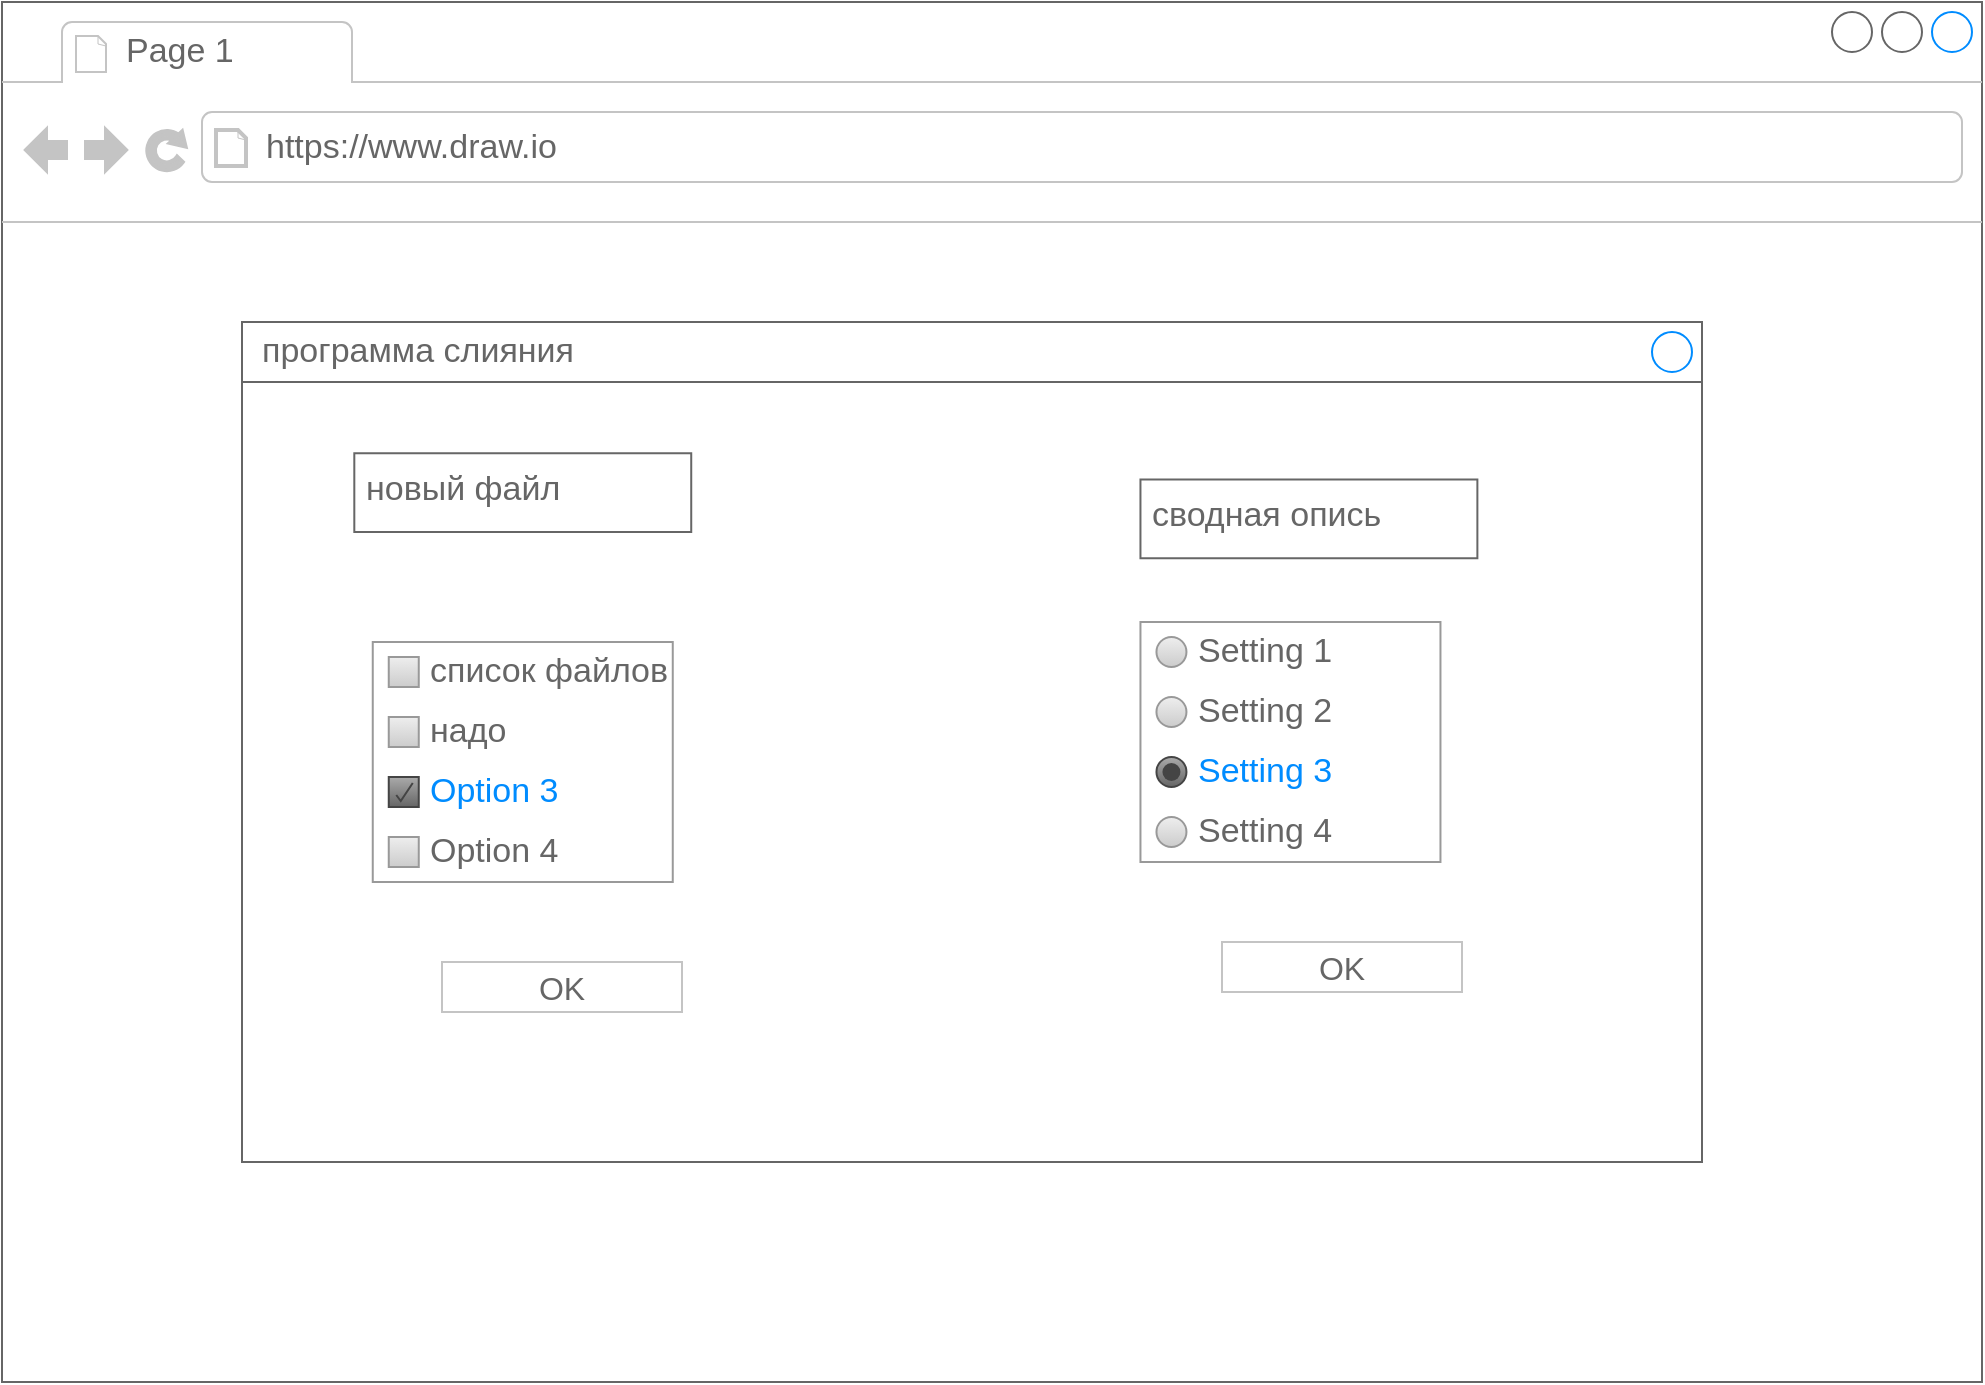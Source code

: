 <mxfile version="13.3.9" type="device"><diagram name="Page-1" id="f1b7ffb7-ca1e-a977-7cf5-a751b3c06c05"><mxGraphModel dx="1422" dy="828" grid="1" gridSize="10" guides="1" tooltips="1" connect="1" arrows="1" fold="1" page="1" pageScale="1" pageWidth="1169" pageHeight="827" background="#ffffff" math="0" shadow="0"><root><mxCell id="0"/><mxCell id="1" parent="0"/><mxCell id="F094NRsx4jQXNpIDZ9kY-61" value="" style="strokeWidth=1;shadow=0;dashed=0;align=center;html=1;shape=mxgraph.mockup.containers.browserWindow;rSize=0;strokeColor=#666666;strokeColor2=#008cff;strokeColor3=#c4c4c4;mainText=,;recursiveResize=0;" vertex="1" parent="1"><mxGeometry x="80" y="80" width="990" height="690" as="geometry"/></mxCell><mxCell id="F094NRsx4jQXNpIDZ9kY-62" value="Page 1" style="strokeWidth=1;shadow=0;dashed=0;align=center;html=1;shape=mxgraph.mockup.containers.anchor;fontSize=17;fontColor=#666666;align=left;" vertex="1" parent="F094NRsx4jQXNpIDZ9kY-61"><mxGeometry x="60" y="12" width="110" height="26" as="geometry"/></mxCell><mxCell id="F094NRsx4jQXNpIDZ9kY-63" value="https://www.draw.io" style="strokeWidth=1;shadow=0;dashed=0;align=center;html=1;shape=mxgraph.mockup.containers.anchor;rSize=0;fontSize=17;fontColor=#666666;align=left;" vertex="1" parent="F094NRsx4jQXNpIDZ9kY-61"><mxGeometry x="130" y="60" width="250" height="26" as="geometry"/></mxCell><mxCell id="F094NRsx4jQXNpIDZ9kY-64" value="" style="strokeWidth=1;shadow=0;dashed=0;align=center;html=1;shape=mxgraph.mockup.containers.rrect;rSize=0;strokeColor=#666666;fontColor=#666666;fontSize=17;verticalAlign=top;whiteSpace=wrap;fillColor=#ffffff;spacingTop=32;" vertex="1" parent="F094NRsx4jQXNpIDZ9kY-61"><mxGeometry x="120" y="160" width="730" height="420" as="geometry"/></mxCell><mxCell id="F094NRsx4jQXNpIDZ9kY-65" value="программа слияния" style="strokeWidth=1;shadow=0;dashed=0;align=center;html=1;shape=mxgraph.mockup.containers.rrect;rSize=0;fontSize=17;fontColor=#666666;strokeColor=#666666;align=left;spacingLeft=8;fillColor=#ffffff;resizeWidth=1;" vertex="1" parent="F094NRsx4jQXNpIDZ9kY-64"><mxGeometry width="730" height="30" relative="1" as="geometry"/></mxCell><mxCell id="F094NRsx4jQXNpIDZ9kY-66" value="" style="shape=ellipse;strokeColor=#008cff;resizable=0;fillColor=none;html=1;" vertex="1" parent="F094NRsx4jQXNpIDZ9kY-65"><mxGeometry x="1" y="0.5" width="20" height="20" relative="1" as="geometry"><mxPoint x="-25" y="-10" as="offset"/></mxGeometry></mxCell><mxCell id="F094NRsx4jQXNpIDZ9kY-67" value="OK" style="strokeWidth=1;shadow=0;dashed=0;align=center;html=1;shape=mxgraph.mockup.containers.rrect;rSize=0;fontSize=16;fontColor=#666666;strokeColor=#c4c4c4;resizable=0;whiteSpace=wrap;fillColor=#ffffff;" vertex="1" parent="F094NRsx4jQXNpIDZ9kY-64"><mxGeometry x="0.5" y="1" width="120" height="25" relative="1" as="geometry"><mxPoint x="-265" y="-100" as="offset"/></mxGeometry></mxCell><mxCell id="F094NRsx4jQXNpIDZ9kY-68" value="новый файл" style="strokeWidth=1;shadow=0;dashed=0;align=center;html=1;shape=mxgraph.mockup.text.textBox;fontColor=#666666;align=left;fontSize=17;spacingLeft=4;spacingTop=-3;strokeColor=#666666;mainText=" vertex="1" parent="F094NRsx4jQXNpIDZ9kY-64"><mxGeometry x="56.154" y="65.625" width="168.462" height="39.375" as="geometry"/></mxCell><mxCell id="F094NRsx4jQXNpIDZ9kY-74" value="сводная опись" style="strokeWidth=1;shadow=0;dashed=0;align=center;html=1;shape=mxgraph.mockup.text.textBox;fontColor=#666666;align=left;fontSize=17;spacingLeft=4;spacingTop=-3;strokeColor=#666666;mainText=" vertex="1" parent="F094NRsx4jQXNpIDZ9kY-64"><mxGeometry x="449.231" y="78.75" width="168.462" height="39.375" as="geometry"/></mxCell><mxCell id="F094NRsx4jQXNpIDZ9kY-75" value="" style="strokeWidth=1;shadow=0;dashed=0;align=center;html=1;shape=mxgraph.mockup.forms.rrect;rSize=0;strokeColor=#999999;fillColor=#ffffff;recursiveResize=0;" vertex="1" parent="F094NRsx4jQXNpIDZ9kY-64"><mxGeometry x="65.38" y="160" width="150" height="120" as="geometry"/></mxCell><mxCell id="F094NRsx4jQXNpIDZ9kY-76" value="список файлов" style="strokeWidth=1;shadow=0;dashed=0;align=center;html=1;shape=mxgraph.mockup.forms.rrect;rSize=0;fillColor=#eeeeee;strokeColor=#999999;gradientColor=#cccccc;align=left;spacingLeft=4;fontSize=17;fontColor=#666666;labelPosition=right;" vertex="1" parent="F094NRsx4jQXNpIDZ9kY-75"><mxGeometry x="8" y="7.5" width="15" height="15" as="geometry"/></mxCell><mxCell id="F094NRsx4jQXNpIDZ9kY-77" value="надо" style="strokeWidth=1;shadow=0;dashed=0;align=center;html=1;shape=mxgraph.mockup.forms.rrect;rSize=0;fillColor=#eeeeee;strokeColor=#999999;gradientColor=#cccccc;align=left;spacingLeft=4;fontSize=17;fontColor=#666666;labelPosition=right;" vertex="1" parent="F094NRsx4jQXNpIDZ9kY-75"><mxGeometry x="8" y="37.5" width="15" height="15" as="geometry"/></mxCell><mxCell id="F094NRsx4jQXNpIDZ9kY-78" value="Option 3" style="strokeWidth=1;shadow=0;dashed=0;align=center;html=1;shape=mxgraph.mockup.forms.checkbox;rSize=0;resizable=0;fillColor=#aaaaaa;strokeColor=#444444;gradientColor=#666666;align=left;spacingLeft=4;fontSize=17;fontColor=#008cff;labelPosition=right;" vertex="1" parent="F094NRsx4jQXNpIDZ9kY-75"><mxGeometry x="8" y="67.5" width="15" height="15" as="geometry"/></mxCell><mxCell id="F094NRsx4jQXNpIDZ9kY-79" value="Option 4" style="strokeWidth=1;shadow=0;dashed=0;align=center;html=1;shape=mxgraph.mockup.forms.rrect;rSize=0;fillColor=#eeeeee;strokeColor=#999999;gradientColor=#cccccc;align=left;spacingLeft=4;fontSize=17;fontColor=#666666;labelPosition=right;" vertex="1" parent="F094NRsx4jQXNpIDZ9kY-75"><mxGeometry x="8" y="97.5" width="15" height="15" as="geometry"/></mxCell><mxCell id="F094NRsx4jQXNpIDZ9kY-80" value="" style="strokeWidth=1;shadow=0;dashed=0;align=center;html=1;shape=mxgraph.mockup.forms.rrect;rSize=0;strokeColor=#999999;fillColor=#ffffff;recursiveResize=0;" vertex="1" parent="F094NRsx4jQXNpIDZ9kY-64"><mxGeometry x="449.23" y="150" width="150" height="120" as="geometry"/></mxCell><mxCell id="F094NRsx4jQXNpIDZ9kY-81" value="Setting 1" style="shape=ellipse;rSize=0;fillColor=#eeeeee;strokeColor=#999999;gradientColor=#cccccc;html=1;align=left;spacingLeft=4;fontSize=17;fontColor=#666666;labelPosition=right;" vertex="1" parent="F094NRsx4jQXNpIDZ9kY-80"><mxGeometry x="8" y="7.5" width="15" height="15" as="geometry"/></mxCell><mxCell id="F094NRsx4jQXNpIDZ9kY-82" value="Setting 2" style="shape=ellipse;rSize=0;fillColor=#eeeeee;strokeColor=#999999;gradientColor=#cccccc;html=1;align=left;spacingLeft=4;fontSize=17;fontColor=#666666;labelPosition=right;" vertex="1" parent="F094NRsx4jQXNpIDZ9kY-80"><mxGeometry x="8" y="37.5" width="15" height="15" as="geometry"/></mxCell><mxCell id="F094NRsx4jQXNpIDZ9kY-83" value="Setting 3" style="shape=ellipse;rSize=0;fillColor=#aaaaaa;strokeColor=#444444;gradientColor=#666666;html=1;align=left;spacingLeft=4;fontSize=17;fontColor=#008cff;labelPosition=right;" vertex="1" parent="F094NRsx4jQXNpIDZ9kY-80"><mxGeometry x="8" y="67.5" width="15" height="15" as="geometry"/></mxCell><mxCell id="F094NRsx4jQXNpIDZ9kY-84" value="" style="shape=ellipse;fillColor=#444444;strokeColor=none;html=1;" vertex="1" parent="F094NRsx4jQXNpIDZ9kY-83"><mxGeometry x="3" y="3" width="9" height="9" as="geometry"/></mxCell><mxCell id="F094NRsx4jQXNpIDZ9kY-85" value="Setting 4" style="shape=ellipse;rSize=0;fillColor=#eeeeee;strokeColor=#999999;gradientColor=#cccccc;html=1;align=left;spacingLeft=4;fontSize=17;fontColor=#666666;labelPosition=right;" vertex="1" parent="F094NRsx4jQXNpIDZ9kY-80"><mxGeometry x="8" y="97.5" width="15" height="15" as="geometry"/></mxCell><mxCell id="F094NRsx4jQXNpIDZ9kY-86" value="OK" style="strokeWidth=1;shadow=0;dashed=0;align=center;html=1;shape=mxgraph.mockup.containers.rrect;rSize=0;fontSize=16;fontColor=#666666;strokeColor=#c4c4c4;resizable=0;whiteSpace=wrap;fillColor=#ffffff;" vertex="1" parent="F094NRsx4jQXNpIDZ9kY-64"><mxGeometry x="0.5" y="1" width="120" height="25" relative="1" as="geometry"><mxPoint x="125" y="-110" as="offset"/></mxGeometry></mxCell></root></mxGraphModel></diagram></mxfile>
